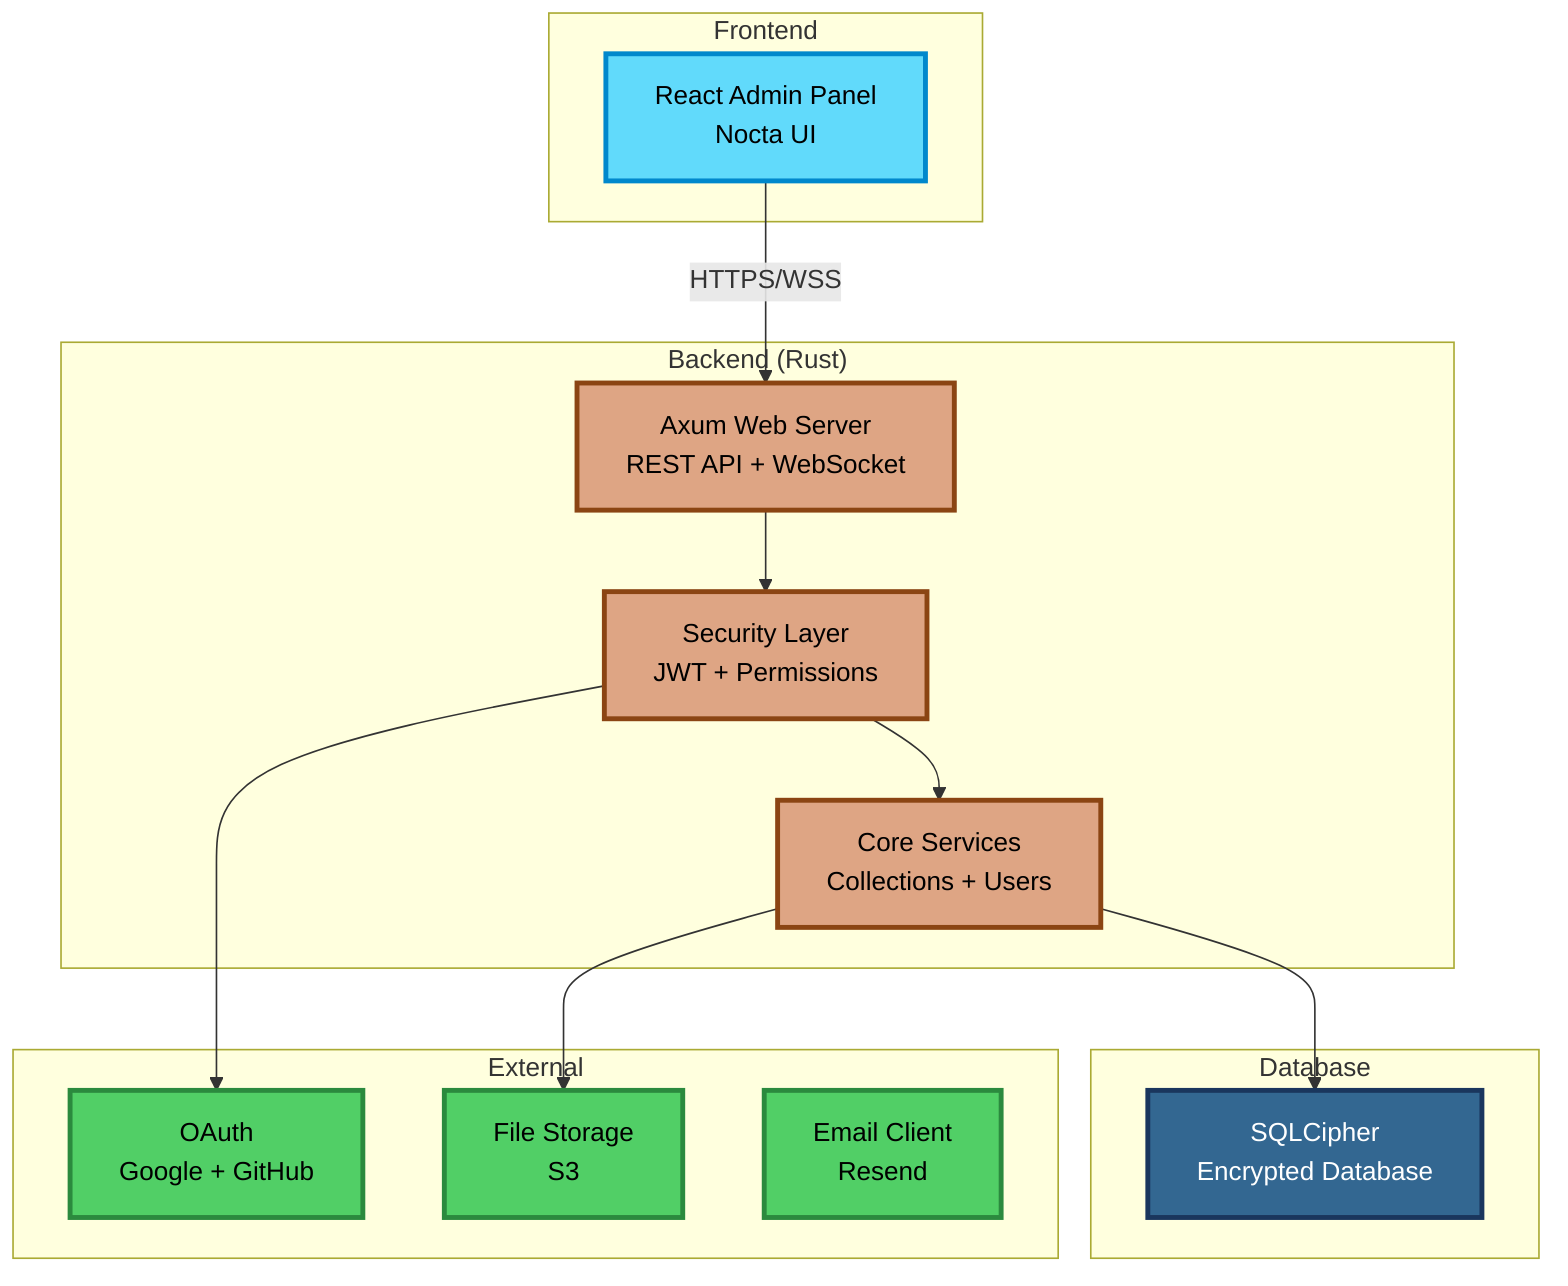 graph TB
    
    subgraph "Frontend"
        UI["React Admin Panel<br/>Nocta UI"]
    end
    
    subgraph "Backend (Rust)"
        API["Axum Web Server<br/>REST API + WebSocket"]
        Auth["Security Layer<br/>JWT + Permissions"]
        Services["Core Services<br/>Collections + Users"]
    end
    
    subgraph "Database"
        DB["SQLCipher<br/>Encrypted Database"]
    end
    
    subgraph "External"
        OAuth["OAuth<br/>Google + GitHub"]
        Storage["File Storage<br/>S3"]
        Resend["Email Client<br/>Resend"]
    end
    
    %% Connections
    UI --> |"HTTPS/WSS"| API
    API --> Auth
    Auth --> Services
    Services --> DB
    
    Auth --> OAuth
    Services --> Storage
    
    %% Styling
    classDef frontend fill:#61dafb,stroke:#0088cc,stroke-width:3px,color:#000
    classDef backend fill:#dea584,stroke:#8b4513,stroke-width:3px,color:#000
    classDef database fill:#336791,stroke:#1a365d,stroke-width:3px,color:#fff
    classDef external fill:#51cf66,stroke:#2b8a3e,stroke-width:3px,color:#000
    
    class UI frontend
    class API,Auth,Services backend
    class DB database
    class OAuth,Storage,Resend external